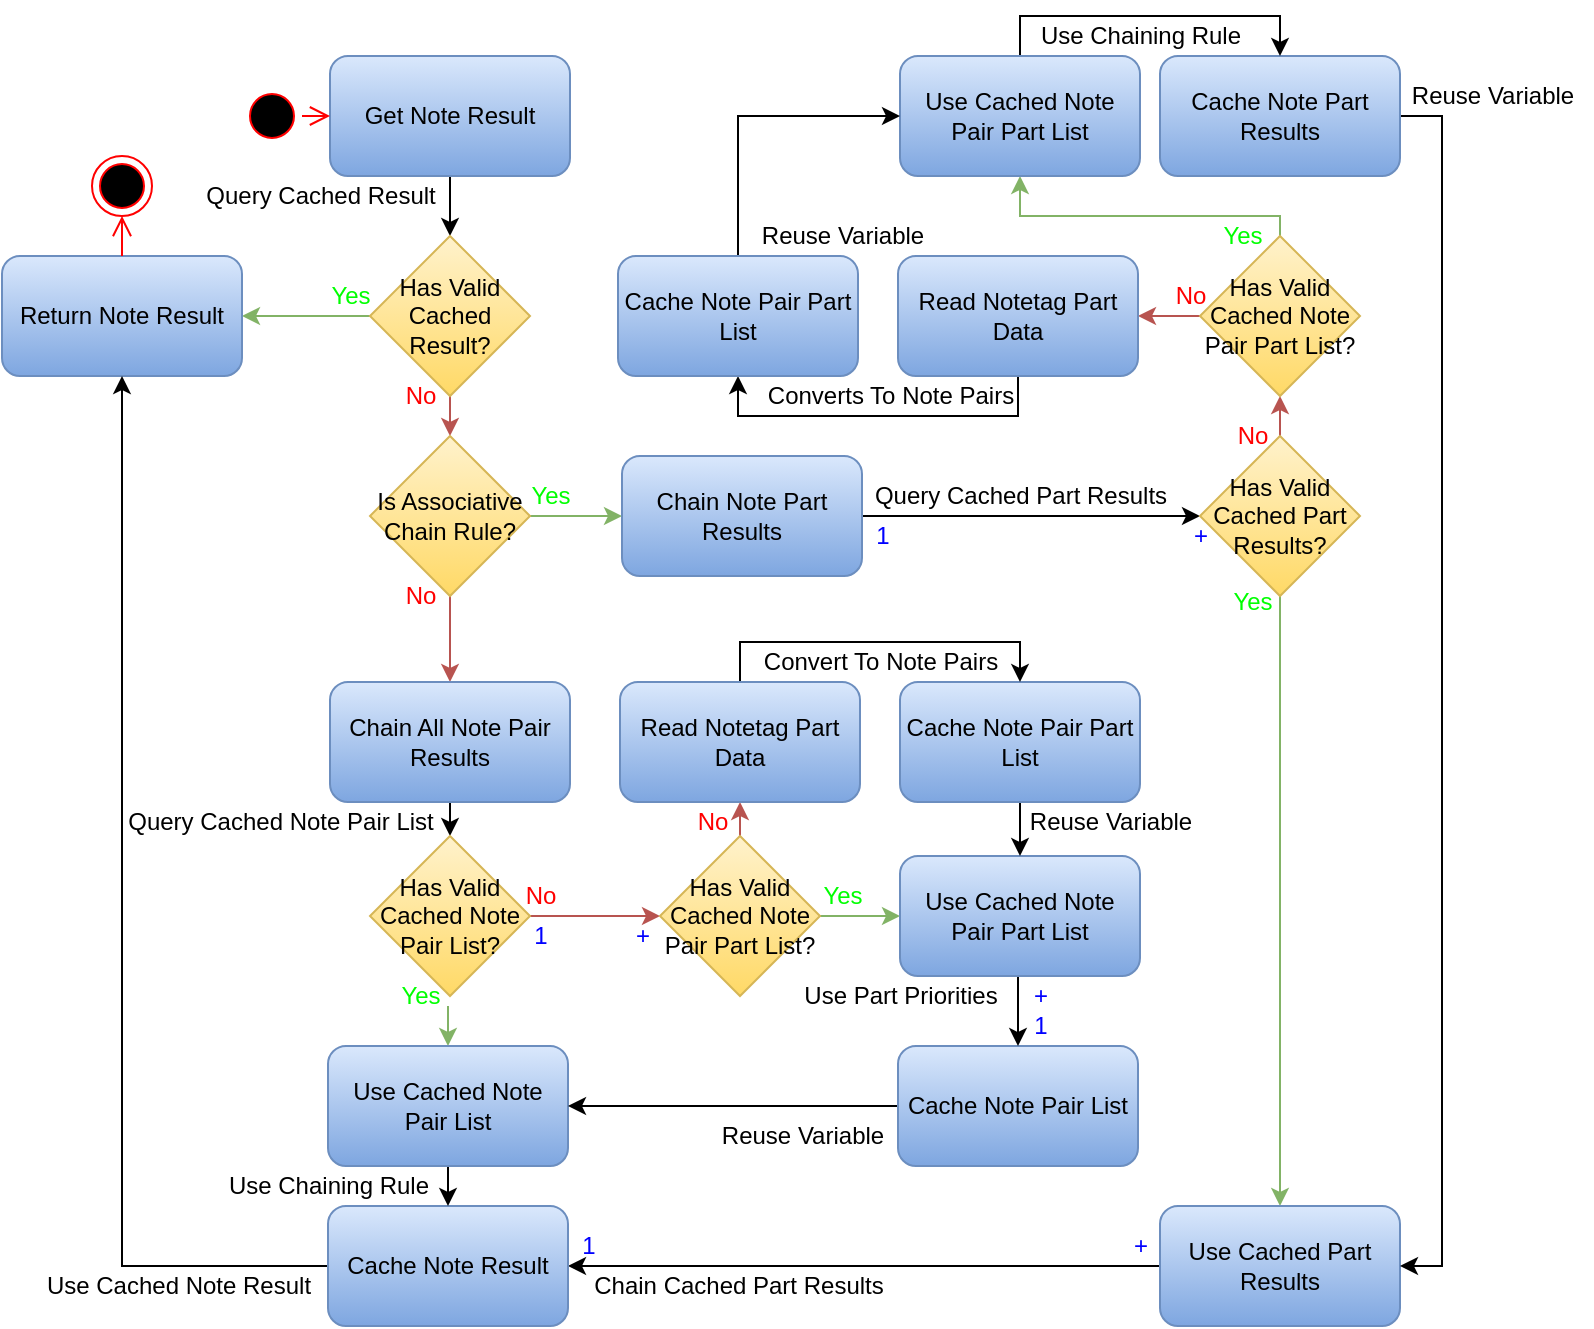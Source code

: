 <mxfile version="13.1.3" type="device"><diagram id="3SNB6uBPFYgcpga5GI0W" name="Page-1"><mxGraphModel dx="1422" dy="741" grid="1" gridSize="10" guides="1" tooltips="1" connect="1" arrows="1" fold="1" page="1" pageScale="1" pageWidth="827" pageHeight="1169" math="0" shadow="0"><root><mxCell id="0"/><mxCell id="1" parent="0"/><mxCell id="EkZBfqG2xyms7uZxV2nX-3" style="edgeStyle=orthogonalEdgeStyle;rounded=0;orthogonalLoop=1;jettySize=auto;html=1;exitX=0.5;exitY=1;exitDx=0;exitDy=0;entryX=0.5;entryY=0;entryDx=0;entryDy=0;" edge="1" parent="1" source="EkZBfqG2xyms7uZxV2nX-1" target="EkZBfqG2xyms7uZxV2nX-2"><mxGeometry relative="1" as="geometry"/></mxCell><mxCell id="EkZBfqG2xyms7uZxV2nX-1" value="Get Note Result" style="rounded=1;whiteSpace=wrap;html=1;gradientColor=#7ea6e0;fillColor=#dae8fc;strokeColor=#6c8ebf;" vertex="1" parent="1"><mxGeometry x="174" y="30" width="120" height="60" as="geometry"/></mxCell><mxCell id="EkZBfqG2xyms7uZxV2nX-6" style="edgeStyle=orthogonalEdgeStyle;rounded=0;orthogonalLoop=1;jettySize=auto;html=1;exitX=0;exitY=0.5;exitDx=0;exitDy=0;gradientColor=#97d077;fillColor=#d5e8d4;strokeColor=#82b366;" edge="1" parent="1" source="EkZBfqG2xyms7uZxV2nX-2" target="EkZBfqG2xyms7uZxV2nX-5"><mxGeometry relative="1" as="geometry"/></mxCell><mxCell id="EkZBfqG2xyms7uZxV2nX-9" style="edgeStyle=orthogonalEdgeStyle;rounded=0;orthogonalLoop=1;jettySize=auto;html=1;exitX=0.5;exitY=1;exitDx=0;exitDy=0;entryX=0.5;entryY=0;entryDx=0;entryDy=0;gradientColor=#ea6b66;fillColor=#f8cecc;strokeColor=#b85450;" edge="1" parent="1" source="EkZBfqG2xyms7uZxV2nX-2" target="EkZBfqG2xyms7uZxV2nX-8"><mxGeometry relative="1" as="geometry"/></mxCell><mxCell id="EkZBfqG2xyms7uZxV2nX-2" value="Has Valid Cached Result?" style="rhombus;whiteSpace=wrap;html=1;gradientColor=#ffd966;fillColor=#fff2cc;strokeColor=#d6b656;" vertex="1" parent="1"><mxGeometry x="194" y="120" width="80" height="80" as="geometry"/></mxCell><mxCell id="EkZBfqG2xyms7uZxV2nX-4" value="Query Cached Result" style="text;html=1;align=center;verticalAlign=middle;resizable=0;points=[];autosize=1;" vertex="1" parent="1"><mxGeometry x="104" y="90" width="130" height="20" as="geometry"/></mxCell><mxCell id="EkZBfqG2xyms7uZxV2nX-5" value="Return Note Result" style="rounded=1;whiteSpace=wrap;html=1;gradientColor=#7ea6e0;fillColor=#dae8fc;strokeColor=#6c8ebf;" vertex="1" parent="1"><mxGeometry x="10" y="130" width="120" height="60" as="geometry"/></mxCell><mxCell id="EkZBfqG2xyms7uZxV2nX-7" value="Yes" style="text;html=1;align=center;verticalAlign=middle;resizable=0;points=[];autosize=1;fontColor=#00FF00;" vertex="1" parent="1"><mxGeometry x="164" y="140" width="40" height="20" as="geometry"/></mxCell><mxCell id="EkZBfqG2xyms7uZxV2nX-12" style="edgeStyle=orthogonalEdgeStyle;rounded=0;orthogonalLoop=1;jettySize=auto;html=1;exitX=1;exitY=0.5;exitDx=0;exitDy=0;entryX=0;entryY=0.5;entryDx=0;entryDy=0;gradientColor=#97d077;fillColor=#d5e8d4;strokeColor=#82b366;" edge="1" parent="1" source="EkZBfqG2xyms7uZxV2nX-8" target="EkZBfqG2xyms7uZxV2nX-11"><mxGeometry relative="1" as="geometry"/></mxCell><mxCell id="EkZBfqG2xyms7uZxV2nX-15" style="edgeStyle=orthogonalEdgeStyle;rounded=0;orthogonalLoop=1;jettySize=auto;html=1;exitX=0.5;exitY=1;exitDx=0;exitDy=0;entryX=0.5;entryY=0;entryDx=0;entryDy=0;gradientColor=#ea6b66;fillColor=#f8cecc;strokeColor=#b85450;" edge="1" parent="1" source="EkZBfqG2xyms7uZxV2nX-8" target="EkZBfqG2xyms7uZxV2nX-14"><mxGeometry relative="1" as="geometry"/></mxCell><mxCell id="EkZBfqG2xyms7uZxV2nX-8" value="Is Associative Chain Rule?" style="rhombus;whiteSpace=wrap;html=1;gradientColor=#ffd966;fillColor=#fff2cc;strokeColor=#d6b656;" vertex="1" parent="1"><mxGeometry x="194" y="220" width="80" height="80" as="geometry"/></mxCell><mxCell id="EkZBfqG2xyms7uZxV2nX-10" value="No" style="text;html=1;align=center;verticalAlign=middle;resizable=0;points=[];autosize=1;fontColor=#FF0000;" vertex="1" parent="1"><mxGeometry x="204" y="190" width="30" height="20" as="geometry"/></mxCell><mxCell id="EkZBfqG2xyms7uZxV2nX-18" style="edgeStyle=orthogonalEdgeStyle;rounded=0;orthogonalLoop=1;jettySize=auto;html=1;exitX=1;exitY=0.5;exitDx=0;exitDy=0;fontColor=#FF0000;entryX=0;entryY=0.5;entryDx=0;entryDy=0;" edge="1" parent="1" source="EkZBfqG2xyms7uZxV2nX-11" target="EkZBfqG2xyms7uZxV2nX-17"><mxGeometry relative="1" as="geometry"><mxPoint x="380" y="200" as="targetPoint"/><Array as="points"/></mxGeometry></mxCell><mxCell id="EkZBfqG2xyms7uZxV2nX-11" value="Chain Note Part Results" style="rounded=1;whiteSpace=wrap;html=1;gradientColor=#7ea6e0;fillColor=#dae8fc;strokeColor=#6c8ebf;" vertex="1" parent="1"><mxGeometry x="320" y="230" width="120" height="60" as="geometry"/></mxCell><mxCell id="EkZBfqG2xyms7uZxV2nX-13" value="Yes" style="text;html=1;align=center;verticalAlign=middle;resizable=0;points=[];autosize=1;fontColor=#00FF00;" vertex="1" parent="1"><mxGeometry x="264" y="240" width="40" height="20" as="geometry"/></mxCell><mxCell id="EkZBfqG2xyms7uZxV2nX-62" style="edgeStyle=orthogonalEdgeStyle;rounded=0;orthogonalLoop=1;jettySize=auto;html=1;exitX=0.5;exitY=1;exitDx=0;exitDy=0;entryX=0.5;entryY=0;entryDx=0;entryDy=0;fontColor=#000000;" edge="1" parent="1" source="EkZBfqG2xyms7uZxV2nX-14" target="EkZBfqG2xyms7uZxV2nX-61"><mxGeometry relative="1" as="geometry"/></mxCell><mxCell id="EkZBfqG2xyms7uZxV2nX-14" value="Chain All Note Pair Results" style="rounded=1;whiteSpace=wrap;html=1;gradientColor=#7ea6e0;fillColor=#dae8fc;strokeColor=#6c8ebf;" vertex="1" parent="1"><mxGeometry x="174" y="343" width="120" height="60" as="geometry"/></mxCell><mxCell id="EkZBfqG2xyms7uZxV2nX-16" value="No" style="text;html=1;align=center;verticalAlign=middle;resizable=0;points=[];autosize=1;fontColor=#FF0000;" vertex="1" parent="1"><mxGeometry x="204" y="290" width="30" height="20" as="geometry"/></mxCell><mxCell id="EkZBfqG2xyms7uZxV2nX-54" style="edgeStyle=orthogonalEdgeStyle;rounded=0;orthogonalLoop=1;jettySize=auto;html=1;fontColor=#000000;gradientColor=#ea6b66;fillColor=#f8cecc;strokeColor=#b85450;entryX=0.5;entryY=1;entryDx=0;entryDy=0;exitX=0.5;exitY=0;exitDx=0;exitDy=0;" edge="1" parent="1" source="EkZBfqG2xyms7uZxV2nX-17" target="EkZBfqG2xyms7uZxV2nX-94"><mxGeometry relative="1" as="geometry"><mxPoint x="470" y="120" as="sourcePoint"/><mxPoint x="413.5" y="85" as="targetPoint"/><Array as="points"><mxPoint x="649" y="200"/><mxPoint x="649" y="200"/></Array></mxGeometry></mxCell><mxCell id="EkZBfqG2xyms7uZxV2nX-56" style="edgeStyle=orthogonalEdgeStyle;rounded=0;orthogonalLoop=1;jettySize=auto;html=1;entryX=0.5;entryY=0;entryDx=0;entryDy=0;fontColor=#000000;gradientColor=#97d077;fillColor=#d5e8d4;strokeColor=#82b366;" edge="1" parent="1" source="EkZBfqG2xyms7uZxV2nX-17" target="EkZBfqG2xyms7uZxV2nX-27"><mxGeometry relative="1" as="geometry"/></mxCell><mxCell id="EkZBfqG2xyms7uZxV2nX-17" value="Has Valid Cached Part Results?" style="rhombus;whiteSpace=wrap;html=1;gradientColor=#ffd966;fillColor=#fff2cc;strokeColor=#d6b656;" vertex="1" parent="1"><mxGeometry x="609" y="220" width="80" height="80" as="geometry"/></mxCell><mxCell id="EkZBfqG2xyms7uZxV2nX-19" value="Query Cached Part Results" style="text;html=1;align=center;verticalAlign=middle;resizable=0;points=[];autosize=1;fontColor=#000000;" vertex="1" parent="1"><mxGeometry x="439" y="240" width="160" height="20" as="geometry"/></mxCell><mxCell id="EkZBfqG2xyms7uZxV2nX-20" value="" style="ellipse;html=1;shape=startState;fillColor=#000000;strokeColor=#ff0000;fontColor=#000000;" vertex="1" parent="1"><mxGeometry x="130" y="45" width="30" height="30" as="geometry"/></mxCell><mxCell id="EkZBfqG2xyms7uZxV2nX-21" value="" style="edgeStyle=orthogonalEdgeStyle;html=1;verticalAlign=bottom;endArrow=open;endSize=8;strokeColor=#ff0000;fontColor=#000000;entryX=0;entryY=0.5;entryDx=0;entryDy=0;" edge="1" source="EkZBfqG2xyms7uZxV2nX-20" parent="1" target="EkZBfqG2xyms7uZxV2nX-1"><mxGeometry relative="1" as="geometry"><mxPoint x="234" y="30" as="targetPoint"/><Array as="points"><mxPoint x="160" y="60"/><mxPoint x="160" y="60"/></Array></mxGeometry></mxCell><mxCell id="EkZBfqG2xyms7uZxV2nX-22" value="1" style="text;html=1;align=center;verticalAlign=middle;resizable=0;points=[];autosize=1;fontColor=#0000FF;" vertex="1" parent="1"><mxGeometry x="440" y="260" width="20" height="20" as="geometry"/></mxCell><mxCell id="EkZBfqG2xyms7uZxV2nX-23" value="+" style="text;html=1;align=center;verticalAlign=middle;resizable=0;points=[];autosize=1;fontColor=#0000FF;" vertex="1" parent="1"><mxGeometry x="599" y="260" width="20" height="20" as="geometry"/></mxCell><mxCell id="EkZBfqG2xyms7uZxV2nX-26" value="No" style="text;html=1;align=center;verticalAlign=middle;resizable=0;points=[];autosize=1;fontColor=#FF0000;" vertex="1" parent="1"><mxGeometry x="620" y="210" width="30" height="20" as="geometry"/></mxCell><mxCell id="EkZBfqG2xyms7uZxV2nX-67" style="edgeStyle=orthogonalEdgeStyle;rounded=0;orthogonalLoop=1;jettySize=auto;html=1;entryX=1;entryY=0.5;entryDx=0;entryDy=0;fontColor=#00FF00;exitX=0;exitY=0.5;exitDx=0;exitDy=0;exitPerimeter=0;" edge="1" parent="1" source="EkZBfqG2xyms7uZxV2nX-27" target="EkZBfqG2xyms7uZxV2nX-32"><mxGeometry relative="1" as="geometry"><mxPoint x="579" y="635" as="sourcePoint"/></mxGeometry></mxCell><mxCell id="EkZBfqG2xyms7uZxV2nX-27" value="Use Cached Part Results" style="rounded=1;whiteSpace=wrap;html=1;gradientColor=#7ea6e0;fillColor=#dae8fc;strokeColor=#6c8ebf;" vertex="1" parent="1"><mxGeometry x="589" y="605" width="120" height="60" as="geometry"/></mxCell><mxCell id="EkZBfqG2xyms7uZxV2nX-29" value="Yes" style="text;html=1;align=center;verticalAlign=middle;resizable=0;points=[];autosize=1;fontColor=#00FF00;" vertex="1" parent="1"><mxGeometry x="615" y="293" width="40" height="20" as="geometry"/></mxCell><mxCell id="EkZBfqG2xyms7uZxV2nX-34" style="edgeStyle=orthogonalEdgeStyle;rounded=0;orthogonalLoop=1;jettySize=auto;html=1;exitX=0;exitY=0.5;exitDx=0;exitDy=0;entryX=0.5;entryY=1;entryDx=0;entryDy=0;fontColor=#000000;" edge="1" parent="1" source="EkZBfqG2xyms7uZxV2nX-32" target="EkZBfqG2xyms7uZxV2nX-5"><mxGeometry relative="1" as="geometry"/></mxCell><mxCell id="EkZBfqG2xyms7uZxV2nX-32" value="Cache Note Result" style="rounded=1;whiteSpace=wrap;html=1;gradientColor=#7ea6e0;fillColor=#dae8fc;strokeColor=#6c8ebf;" vertex="1" parent="1"><mxGeometry x="173" y="605" width="120" height="60" as="geometry"/></mxCell><mxCell id="EkZBfqG2xyms7uZxV2nX-35" value="Use Cached Note Result" style="text;html=1;align=center;verticalAlign=middle;resizable=0;points=[];autosize=1;fontColor=#000000;" vertex="1" parent="1"><mxGeometry x="23" y="635" width="150" height="20" as="geometry"/></mxCell><mxCell id="EkZBfqG2xyms7uZxV2nX-36" value="" style="ellipse;html=1;shape=endState;fillColor=#000000;strokeColor=#ff0000;fontColor=#000000;" vertex="1" parent="1"><mxGeometry x="55" y="80" width="30" height="30" as="geometry"/></mxCell><mxCell id="EkZBfqG2xyms7uZxV2nX-40" value="" style="edgeStyle=orthogonalEdgeStyle;html=1;verticalAlign=bottom;endArrow=open;endSize=8;strokeColor=#ff0000;fontColor=#000000;entryX=0.5;entryY=1;entryDx=0;entryDy=0;exitX=0.5;exitY=0;exitDx=0;exitDy=0;" edge="1" parent="1" source="EkZBfqG2xyms7uZxV2nX-5" target="EkZBfqG2xyms7uZxV2nX-36"><mxGeometry relative="1" as="geometry"><mxPoint x="-0.5" y="159" as="targetPoint"/><mxPoint x="44" y="159" as="sourcePoint"/></mxGeometry></mxCell><mxCell id="EkZBfqG2xyms7uZxV2nX-44" value="Chain Cached Part Results" style="text;html=1;align=center;verticalAlign=middle;resizable=0;points=[];autosize=1;fontColor=#000000;" vertex="1" parent="1"><mxGeometry x="293" y="635" width="170" height="20" as="geometry"/></mxCell><mxCell id="EkZBfqG2xyms7uZxV2nX-47" value="Query Cached Note Pair List" style="text;html=1;align=center;verticalAlign=middle;resizable=0;points=[];autosize=1;fontColor=#000000;" vertex="1" parent="1"><mxGeometry x="64" y="403" width="170" height="20" as="geometry"/></mxCell><mxCell id="EkZBfqG2xyms7uZxV2nX-52" value="1" style="text;html=1;align=center;verticalAlign=middle;resizable=0;points=[];autosize=1;fontColor=#0000FF;" vertex="1" parent="1"><mxGeometry x="293" y="615" width="20" height="20" as="geometry"/></mxCell><mxCell id="EkZBfqG2xyms7uZxV2nX-53" value="+" style="text;html=1;align=center;verticalAlign=middle;resizable=0;points=[];autosize=1;fontColor=#0000FF;" vertex="1" parent="1"><mxGeometry x="569" y="615" width="20" height="20" as="geometry"/></mxCell><mxCell id="EkZBfqG2xyms7uZxV2nX-73" style="edgeStyle=orthogonalEdgeStyle;rounded=0;orthogonalLoop=1;jettySize=auto;html=1;fontColor=#FF0000;exitX=1;exitY=0.5;exitDx=0;exitDy=0;entryX=1;entryY=0.5;entryDx=0;entryDy=0;" edge="1" parent="1" source="EkZBfqG2xyms7uZxV2nX-58" target="EkZBfqG2xyms7uZxV2nX-27"><mxGeometry relative="1" as="geometry"><mxPoint x="639" y="550" as="sourcePoint"/><mxPoint x="709" y="790" as="targetPoint"/><Array as="points"><mxPoint x="730" y="60"/><mxPoint x="730" y="635"/></Array></mxGeometry></mxCell><mxCell id="EkZBfqG2xyms7uZxV2nX-58" value="Cache Note Part Results" style="rounded=1;whiteSpace=wrap;html=1;gradientColor=#7ea6e0;fillColor=#dae8fc;strokeColor=#6c8ebf;" vertex="1" parent="1"><mxGeometry x="589" y="30" width="120" height="60" as="geometry"/></mxCell><mxCell id="EkZBfqG2xyms7uZxV2nX-64" style="edgeStyle=orthogonalEdgeStyle;rounded=0;orthogonalLoop=1;jettySize=auto;html=1;exitX=0.5;exitY=1;exitDx=0;exitDy=0;entryX=0.5;entryY=0;entryDx=0;entryDy=0;fontColor=#000000;gradientColor=#97d077;fillColor=#d5e8d4;strokeColor=#82b366;" edge="1" parent="1" target="EkZBfqG2xyms7uZxV2nX-63"><mxGeometry relative="1" as="geometry"><mxPoint x="233" y="505" as="sourcePoint"/></mxGeometry></mxCell><mxCell id="EkZBfqG2xyms7uZxV2nX-70" style="edgeStyle=orthogonalEdgeStyle;rounded=0;orthogonalLoop=1;jettySize=auto;html=1;exitX=1;exitY=0.5;exitDx=0;exitDy=0;fontColor=#000000;gradientColor=#ea6b66;fillColor=#f8cecc;strokeColor=#b85450;entryX=0;entryY=0.5;entryDx=0;entryDy=0;" edge="1" parent="1" source="EkZBfqG2xyms7uZxV2nX-61" target="EkZBfqG2xyms7uZxV2nX-72"><mxGeometry relative="1" as="geometry"><mxPoint x="319" y="460" as="targetPoint"/></mxGeometry></mxCell><mxCell id="EkZBfqG2xyms7uZxV2nX-61" value="Has Valid Cached Note Pair List?" style="rhombus;whiteSpace=wrap;html=1;gradientColor=#ffd966;fillColor=#fff2cc;strokeColor=#d6b656;" vertex="1" parent="1"><mxGeometry x="194" y="420" width="80" height="80" as="geometry"/></mxCell><mxCell id="EkZBfqG2xyms7uZxV2nX-66" style="edgeStyle=orthogonalEdgeStyle;rounded=0;orthogonalLoop=1;jettySize=auto;html=1;exitX=0.5;exitY=1;exitDx=0;exitDy=0;entryX=0.5;entryY=0;entryDx=0;entryDy=0;fontColor=#00FF00;" edge="1" parent="1" source="EkZBfqG2xyms7uZxV2nX-63" target="EkZBfqG2xyms7uZxV2nX-32"><mxGeometry relative="1" as="geometry"/></mxCell><mxCell id="EkZBfqG2xyms7uZxV2nX-63" value="Use Cached Note Pair List" style="rounded=1;whiteSpace=wrap;html=1;gradientColor=#7ea6e0;fillColor=#dae8fc;strokeColor=#6c8ebf;" vertex="1" parent="1"><mxGeometry x="173" y="525" width="120" height="60" as="geometry"/></mxCell><mxCell id="EkZBfqG2xyms7uZxV2nX-65" value="Yes" style="text;html=1;align=center;verticalAlign=middle;resizable=0;points=[];autosize=1;fontColor=#00FF00;" vertex="1" parent="1"><mxGeometry x="199" y="490" width="40" height="20" as="geometry"/></mxCell><mxCell id="EkZBfqG2xyms7uZxV2nX-68" value="Use Chaining Rule" style="text;html=1;align=center;verticalAlign=middle;resizable=0;points=[];autosize=1;fontColor=#000000;" vertex="1" parent="1"><mxGeometry x="113" y="585" width="120" height="20" as="geometry"/></mxCell><mxCell id="EkZBfqG2xyms7uZxV2nX-71" value="No" style="text;html=1;align=center;verticalAlign=middle;resizable=0;points=[];autosize=1;fontColor=#FF0000;" vertex="1" parent="1"><mxGeometry x="264" y="440" width="30" height="20" as="geometry"/></mxCell><mxCell id="EkZBfqG2xyms7uZxV2nX-77" style="edgeStyle=orthogonalEdgeStyle;rounded=0;orthogonalLoop=1;jettySize=auto;html=1;exitX=1;exitY=0.5;exitDx=0;exitDy=0;entryX=0;entryY=0.5;entryDx=0;entryDy=0;fontColor=#FF0000;gradientColor=#97d077;fillColor=#d5e8d4;strokeColor=#82b366;" edge="1" parent="1" source="EkZBfqG2xyms7uZxV2nX-72" target="EkZBfqG2xyms7uZxV2nX-76"><mxGeometry relative="1" as="geometry"/></mxCell><mxCell id="EkZBfqG2xyms7uZxV2nX-90" style="edgeStyle=orthogonalEdgeStyle;rounded=0;orthogonalLoop=1;jettySize=auto;html=1;exitX=0.5;exitY=0;exitDx=0;exitDy=0;entryX=0.5;entryY=1;entryDx=0;entryDy=0;fontColor=#000000;gradientColor=#ea6b66;fillColor=#f8cecc;strokeColor=#b85450;" edge="1" parent="1" source="EkZBfqG2xyms7uZxV2nX-72" target="EkZBfqG2xyms7uZxV2nX-89"><mxGeometry relative="1" as="geometry"/></mxCell><mxCell id="EkZBfqG2xyms7uZxV2nX-72" value="Has Valid Cached Note Pair Part List?" style="rhombus;whiteSpace=wrap;html=1;gradientColor=#ffd966;fillColor=#fff2cc;strokeColor=#d6b656;" vertex="1" parent="1"><mxGeometry x="339" y="420" width="80" height="80" as="geometry"/></mxCell><mxCell id="EkZBfqG2xyms7uZxV2nX-75" style="edgeStyle=orthogonalEdgeStyle;rounded=0;orthogonalLoop=1;jettySize=auto;html=1;exitX=0;exitY=0.5;exitDx=0;exitDy=0;entryX=1;entryY=0.5;entryDx=0;entryDy=0;fontColor=#FF0000;" edge="1" parent="1" source="EkZBfqG2xyms7uZxV2nX-74" target="EkZBfqG2xyms7uZxV2nX-63"><mxGeometry relative="1" as="geometry"/></mxCell><mxCell id="EkZBfqG2xyms7uZxV2nX-74" value="Cache Note Pair List" style="rounded=1;whiteSpace=wrap;html=1;gradientColor=#7ea6e0;fillColor=#dae8fc;strokeColor=#6c8ebf;" vertex="1" parent="1"><mxGeometry x="458" y="525" width="120" height="60" as="geometry"/></mxCell><mxCell id="EkZBfqG2xyms7uZxV2nX-82" style="edgeStyle=orthogonalEdgeStyle;rounded=0;orthogonalLoop=1;jettySize=auto;html=1;exitX=0.5;exitY=1;exitDx=0;exitDy=0;entryX=0.5;entryY=0;entryDx=0;entryDy=0;fontColor=#FF0000;" edge="1" parent="1" source="EkZBfqG2xyms7uZxV2nX-76" target="EkZBfqG2xyms7uZxV2nX-74"><mxGeometry relative="1" as="geometry"/></mxCell><mxCell id="EkZBfqG2xyms7uZxV2nX-76" value="Use Cached Note Pair Part List" style="rounded=1;whiteSpace=wrap;html=1;gradientColor=#7ea6e0;fillColor=#dae8fc;strokeColor=#6c8ebf;" vertex="1" parent="1"><mxGeometry x="459" y="430" width="120" height="60" as="geometry"/></mxCell><mxCell id="EkZBfqG2xyms7uZxV2nX-78" value="1" style="text;html=1;align=center;verticalAlign=middle;resizable=0;points=[];autosize=1;fontColor=#0000FF;" vertex="1" parent="1"><mxGeometry x="269" y="460" width="20" height="20" as="geometry"/></mxCell><mxCell id="EkZBfqG2xyms7uZxV2nX-79" value="+" style="text;html=1;align=center;verticalAlign=middle;resizable=0;points=[];autosize=1;fontColor=#0000FF;" vertex="1" parent="1"><mxGeometry x="320" y="460" width="20" height="20" as="geometry"/></mxCell><mxCell id="EkZBfqG2xyms7uZxV2nX-80" value="Yes" style="text;html=1;align=center;verticalAlign=middle;resizable=0;points=[];autosize=1;fontColor=#00FF00;" vertex="1" parent="1"><mxGeometry x="410" y="440" width="40" height="20" as="geometry"/></mxCell><mxCell id="EkZBfqG2xyms7uZxV2nX-83" value="Use Part Priorities" style="text;html=1;align=center;verticalAlign=middle;resizable=0;points=[];autosize=1;fontColor=#000000;" vertex="1" parent="1"><mxGeometry x="399" y="490" width="120" height="20" as="geometry"/></mxCell><mxCell id="EkZBfqG2xyms7uZxV2nX-84" value="+" style="text;html=1;align=center;verticalAlign=middle;resizable=0;points=[];autosize=1;fontColor=#0000FF;" vertex="1" parent="1"><mxGeometry x="519" y="490" width="20" height="20" as="geometry"/></mxCell><mxCell id="EkZBfqG2xyms7uZxV2nX-85" value="1" style="text;html=1;align=center;verticalAlign=middle;resizable=0;points=[];autosize=1;fontColor=#0000FF;" vertex="1" parent="1"><mxGeometry x="519" y="505" width="20" height="20" as="geometry"/></mxCell><mxCell id="EkZBfqG2xyms7uZxV2nX-88" style="edgeStyle=orthogonalEdgeStyle;rounded=0;orthogonalLoop=1;jettySize=auto;html=1;exitX=0.5;exitY=1;exitDx=0;exitDy=0;entryX=0.5;entryY=0;entryDx=0;entryDy=0;fontColor=#000000;" edge="1" parent="1" source="EkZBfqG2xyms7uZxV2nX-87" target="EkZBfqG2xyms7uZxV2nX-76"><mxGeometry relative="1" as="geometry"/></mxCell><mxCell id="EkZBfqG2xyms7uZxV2nX-87" value="Cache Note Pair Part List" style="rounded=1;whiteSpace=wrap;html=1;gradientColor=#7ea6e0;fillColor=#dae8fc;strokeColor=#6c8ebf;" vertex="1" parent="1"><mxGeometry x="459" y="343" width="120" height="60" as="geometry"/></mxCell><mxCell id="EkZBfqG2xyms7uZxV2nX-92" style="edgeStyle=orthogonalEdgeStyle;rounded=0;orthogonalLoop=1;jettySize=auto;html=1;exitX=0.5;exitY=0;exitDx=0;exitDy=0;entryX=0.5;entryY=0;entryDx=0;entryDy=0;fontColor=#FF0000;" edge="1" parent="1" source="EkZBfqG2xyms7uZxV2nX-89" target="EkZBfqG2xyms7uZxV2nX-87"><mxGeometry relative="1" as="geometry"/></mxCell><mxCell id="EkZBfqG2xyms7uZxV2nX-89" value="Read Notetag Part Data" style="rounded=1;whiteSpace=wrap;html=1;gradientColor=#7ea6e0;fillColor=#dae8fc;strokeColor=#6c8ebf;" vertex="1" parent="1"><mxGeometry x="319" y="343" width="120" height="60" as="geometry"/></mxCell><mxCell id="EkZBfqG2xyms7uZxV2nX-91" value="No" style="text;html=1;align=center;verticalAlign=middle;resizable=0;points=[];autosize=1;fontColor=#FF0000;" vertex="1" parent="1"><mxGeometry x="350" y="403" width="30" height="20" as="geometry"/></mxCell><mxCell id="EkZBfqG2xyms7uZxV2nX-93" value="Convert To Note Pairs" style="text;html=1;align=center;verticalAlign=middle;resizable=0;points=[];autosize=1;fontColor=#000000;" vertex="1" parent="1"><mxGeometry x="384" y="323" width="130" height="20" as="geometry"/></mxCell><mxCell id="EkZBfqG2xyms7uZxV2nX-97" style="edgeStyle=orthogonalEdgeStyle;rounded=0;orthogonalLoop=1;jettySize=auto;html=1;exitX=0.5;exitY=0;exitDx=0;exitDy=0;entryX=0.5;entryY=1;entryDx=0;entryDy=0;fontColor=#000000;gradientColor=#97d077;fillColor=#d5e8d4;strokeColor=#82b366;" edge="1" parent="1" source="EkZBfqG2xyms7uZxV2nX-94" target="EkZBfqG2xyms7uZxV2nX-96"><mxGeometry relative="1" as="geometry"><Array as="points"><mxPoint x="649" y="110"/><mxPoint x="519" y="110"/></Array></mxGeometry></mxCell><mxCell id="EkZBfqG2xyms7uZxV2nX-103" style="edgeStyle=orthogonalEdgeStyle;rounded=0;orthogonalLoop=1;jettySize=auto;html=1;exitX=0;exitY=0.5;exitDx=0;exitDy=0;entryX=1;entryY=0.5;entryDx=0;entryDy=0;fontColor=#000000;gradientColor=#ea6b66;fillColor=#f8cecc;strokeColor=#b85450;" edge="1" parent="1" source="EkZBfqG2xyms7uZxV2nX-94" target="EkZBfqG2xyms7uZxV2nX-101"><mxGeometry relative="1" as="geometry"/></mxCell><mxCell id="EkZBfqG2xyms7uZxV2nX-94" value="Has Valid Cached Note Pair Part List?" style="rhombus;whiteSpace=wrap;html=1;gradientColor=#ffd966;fillColor=#fff2cc;strokeColor=#d6b656;" vertex="1" parent="1"><mxGeometry x="609" y="120" width="80" height="80" as="geometry"/></mxCell><mxCell id="EkZBfqG2xyms7uZxV2nX-99" style="edgeStyle=orthogonalEdgeStyle;rounded=0;orthogonalLoop=1;jettySize=auto;html=1;exitX=0.5;exitY=0;exitDx=0;exitDy=0;fontColor=#00FF00;entryX=0.5;entryY=0;entryDx=0;entryDy=0;" edge="1" parent="1" source="EkZBfqG2xyms7uZxV2nX-96" target="EkZBfqG2xyms7uZxV2nX-58"><mxGeometry relative="1" as="geometry"><mxPoint x="649" y="20" as="targetPoint"/><Array as="points"><mxPoint x="519" y="10"/><mxPoint x="649" y="10"/></Array></mxGeometry></mxCell><mxCell id="EkZBfqG2xyms7uZxV2nX-96" value="Use Cached Note Pair Part List" style="rounded=1;whiteSpace=wrap;html=1;gradientColor=#7ea6e0;fillColor=#dae8fc;strokeColor=#6c8ebf;" vertex="1" parent="1"><mxGeometry x="459" y="30" width="120" height="60" as="geometry"/></mxCell><mxCell id="EkZBfqG2xyms7uZxV2nX-98" value="Yes" style="text;html=1;align=center;verticalAlign=middle;resizable=0;points=[];autosize=1;fontColor=#00FF00;" vertex="1" parent="1"><mxGeometry x="610" y="110" width="40" height="20" as="geometry"/></mxCell><mxCell id="EkZBfqG2xyms7uZxV2nX-100" value="Use Chaining Rule" style="text;html=1;align=center;verticalAlign=middle;resizable=0;points=[];autosize=1;fontColor=#000000;" vertex="1" parent="1"><mxGeometry x="519" y="10" width="120" height="20" as="geometry"/></mxCell><mxCell id="EkZBfqG2xyms7uZxV2nX-106" style="edgeStyle=orthogonalEdgeStyle;rounded=0;orthogonalLoop=1;jettySize=auto;html=1;exitX=0.5;exitY=1;exitDx=0;exitDy=0;entryX=0.5;entryY=1;entryDx=0;entryDy=0;fontColor=#FF0000;" edge="1" parent="1" source="EkZBfqG2xyms7uZxV2nX-101" target="EkZBfqG2xyms7uZxV2nX-105"><mxGeometry relative="1" as="geometry"><Array as="points"><mxPoint x="518" y="210"/><mxPoint x="378" y="210"/></Array></mxGeometry></mxCell><mxCell id="EkZBfqG2xyms7uZxV2nX-101" value="Read Notetag Part Data" style="rounded=1;whiteSpace=wrap;html=1;gradientColor=#7ea6e0;fillColor=#dae8fc;strokeColor=#6c8ebf;" vertex="1" parent="1"><mxGeometry x="458" y="130" width="120" height="60" as="geometry"/></mxCell><mxCell id="EkZBfqG2xyms7uZxV2nX-104" value="No" style="text;html=1;align=center;verticalAlign=middle;resizable=0;points=[];autosize=1;fontColor=#FF0000;" vertex="1" parent="1"><mxGeometry x="589" y="140" width="30" height="20" as="geometry"/></mxCell><mxCell id="EkZBfqG2xyms7uZxV2nX-109" style="edgeStyle=orthogonalEdgeStyle;rounded=0;orthogonalLoop=1;jettySize=auto;html=1;entryX=0;entryY=0.5;entryDx=0;entryDy=0;fontColor=#FF0000;exitX=0.5;exitY=0;exitDx=0;exitDy=0;" edge="1" parent="1" source="EkZBfqG2xyms7uZxV2nX-105" target="EkZBfqG2xyms7uZxV2nX-96"><mxGeometry relative="1" as="geometry"><mxPoint x="378" y="120" as="sourcePoint"/></mxGeometry></mxCell><mxCell id="EkZBfqG2xyms7uZxV2nX-105" value="Cache Note Pair Part List" style="rounded=1;whiteSpace=wrap;html=1;gradientColor=#7ea6e0;fillColor=#dae8fc;strokeColor=#6c8ebf;" vertex="1" parent="1"><mxGeometry x="318" y="130" width="120" height="60" as="geometry"/></mxCell><mxCell id="EkZBfqG2xyms7uZxV2nX-107" value="Converts To Note Pairs" style="text;html=1;align=center;verticalAlign=middle;resizable=0;points=[];autosize=1;fontColor=#000000;" vertex="1" parent="1"><mxGeometry x="384" y="190" width="140" height="20" as="geometry"/></mxCell><mxCell id="EkZBfqG2xyms7uZxV2nX-110" value="Reuse Variable" style="text;html=1;align=center;verticalAlign=middle;resizable=0;points=[];autosize=1;fontColor=#000000;" vertex="1" parent="1"><mxGeometry x="514" y="403" width="100" height="20" as="geometry"/></mxCell><mxCell id="EkZBfqG2xyms7uZxV2nX-111" value="Reuse Variable" style="text;html=1;align=center;verticalAlign=middle;resizable=0;points=[];autosize=1;fontColor=#000000;" vertex="1" parent="1"><mxGeometry x="705" y="40" width="100" height="20" as="geometry"/></mxCell><mxCell id="EkZBfqG2xyms7uZxV2nX-112" value="Reuse Variable" style="text;html=1;align=center;verticalAlign=middle;resizable=0;points=[];autosize=1;fontColor=#000000;" vertex="1" parent="1"><mxGeometry x="360" y="560" width="100" height="20" as="geometry"/></mxCell><mxCell id="EkZBfqG2xyms7uZxV2nX-113" value="Reuse Variable" style="text;html=1;align=center;verticalAlign=middle;resizable=0;points=[];autosize=1;fontColor=#000000;" vertex="1" parent="1"><mxGeometry x="380" y="110" width="100" height="20" as="geometry"/></mxCell></root></mxGraphModel></diagram></mxfile>
